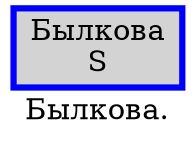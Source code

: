 digraph SENTENCE_1160 {
	graph [label="Былкова."]
	node [style=filled]
		0 [label="Былкова
S" color=blue fillcolor=lightgray penwidth=3 shape=box]
}